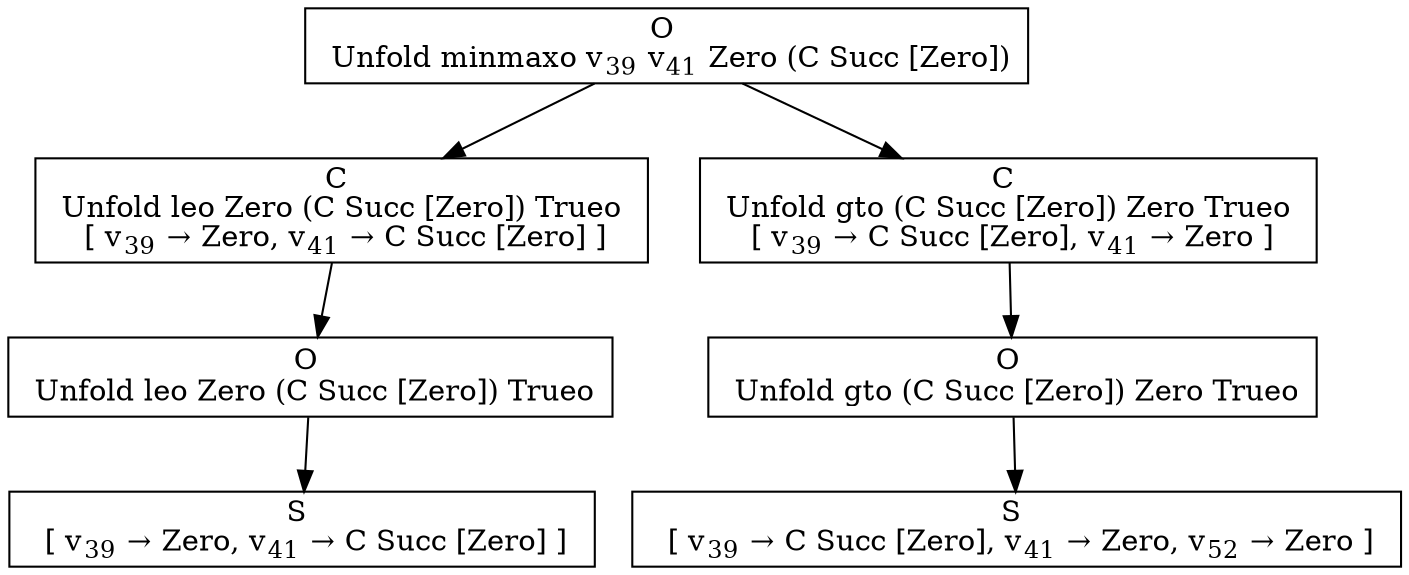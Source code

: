 digraph {
    graph [rankdir=TB
          ,bgcolor=transparent];
    node [shape=box
         ,fillcolor=white
         ,style=filled];
    0 [label=<O <BR/> Unfold minmaxo v<SUB>39</SUB> v<SUB>41</SUB> Zero (C Succ [Zero])>];
    1 [label=<C <BR/> Unfold leo Zero (C Succ [Zero]) Trueo <BR/>  [ v<SUB>39</SUB> &rarr; Zero, v<SUB>41</SUB> &rarr; C Succ [Zero] ] >];
    2 [label=<C <BR/> Unfold gto (C Succ [Zero]) Zero Trueo <BR/>  [ v<SUB>39</SUB> &rarr; C Succ [Zero], v<SUB>41</SUB> &rarr; Zero ] >];
    3 [label=<O <BR/> Unfold leo Zero (C Succ [Zero]) Trueo>];
    4 [label=<S <BR/>  [ v<SUB>39</SUB> &rarr; Zero, v<SUB>41</SUB> &rarr; C Succ [Zero] ] >];
    5 [label=<O <BR/> Unfold gto (C Succ [Zero]) Zero Trueo>];
    6 [label=<S <BR/>  [ v<SUB>39</SUB> &rarr; C Succ [Zero], v<SUB>41</SUB> &rarr; Zero, v<SUB>52</SUB> &rarr; Zero ] >];
    0 -> 1 [label=""];
    0 -> 2 [label=""];
    1 -> 3 [label=""];
    2 -> 5 [label=""];
    3 -> 4 [label=""];
    5 -> 6 [label=""];
}